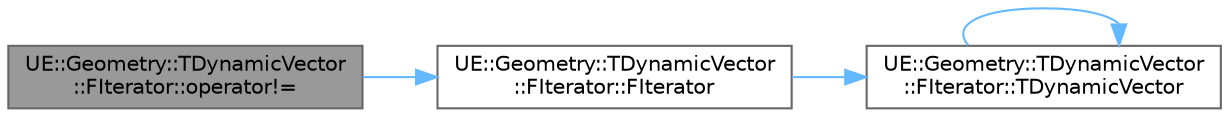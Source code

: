 digraph "UE::Geometry::TDynamicVector::FIterator::operator!="
{
 // INTERACTIVE_SVG=YES
 // LATEX_PDF_SIZE
  bgcolor="transparent";
  edge [fontname=Helvetica,fontsize=10,labelfontname=Helvetica,labelfontsize=10];
  node [fontname=Helvetica,fontsize=10,shape=box,height=0.2,width=0.4];
  rankdir="LR";
  Node1 [id="Node000001",label="UE::Geometry::TDynamicVector\l::FIterator::operator!=",height=0.2,width=0.4,color="gray40", fillcolor="grey60", style="filled", fontcolor="black",tooltip=" "];
  Node1 -> Node2 [id="edge1_Node000001_Node000002",color="steelblue1",style="solid",tooltip=" "];
  Node2 [id="Node000002",label="UE::Geometry::TDynamicVector\l::FIterator::FIterator",height=0.2,width=0.4,color="grey40", fillcolor="white", style="filled",URL="$d8/d0b/classUE_1_1Geometry_1_1TDynamicVector_1_1FIterator.html#a69ea24eaa5b6258bfff04af4475ec65d",tooltip=" "];
  Node2 -> Node3 [id="edge2_Node000002_Node000003",color="steelblue1",style="solid",tooltip=" "];
  Node3 [id="Node000003",label="UE::Geometry::TDynamicVector\l::FIterator::TDynamicVector",height=0.2,width=0.4,color="grey40", fillcolor="white", style="filled",URL="$d8/d0b/classUE_1_1Geometry_1_1TDynamicVector_1_1FIterator.html#a415ff82079716c4bdd0318067370cf9b",tooltip=" "];
  Node3 -> Node3 [id="edge3_Node000003_Node000003",color="steelblue1",style="solid",tooltip=" "];
}

